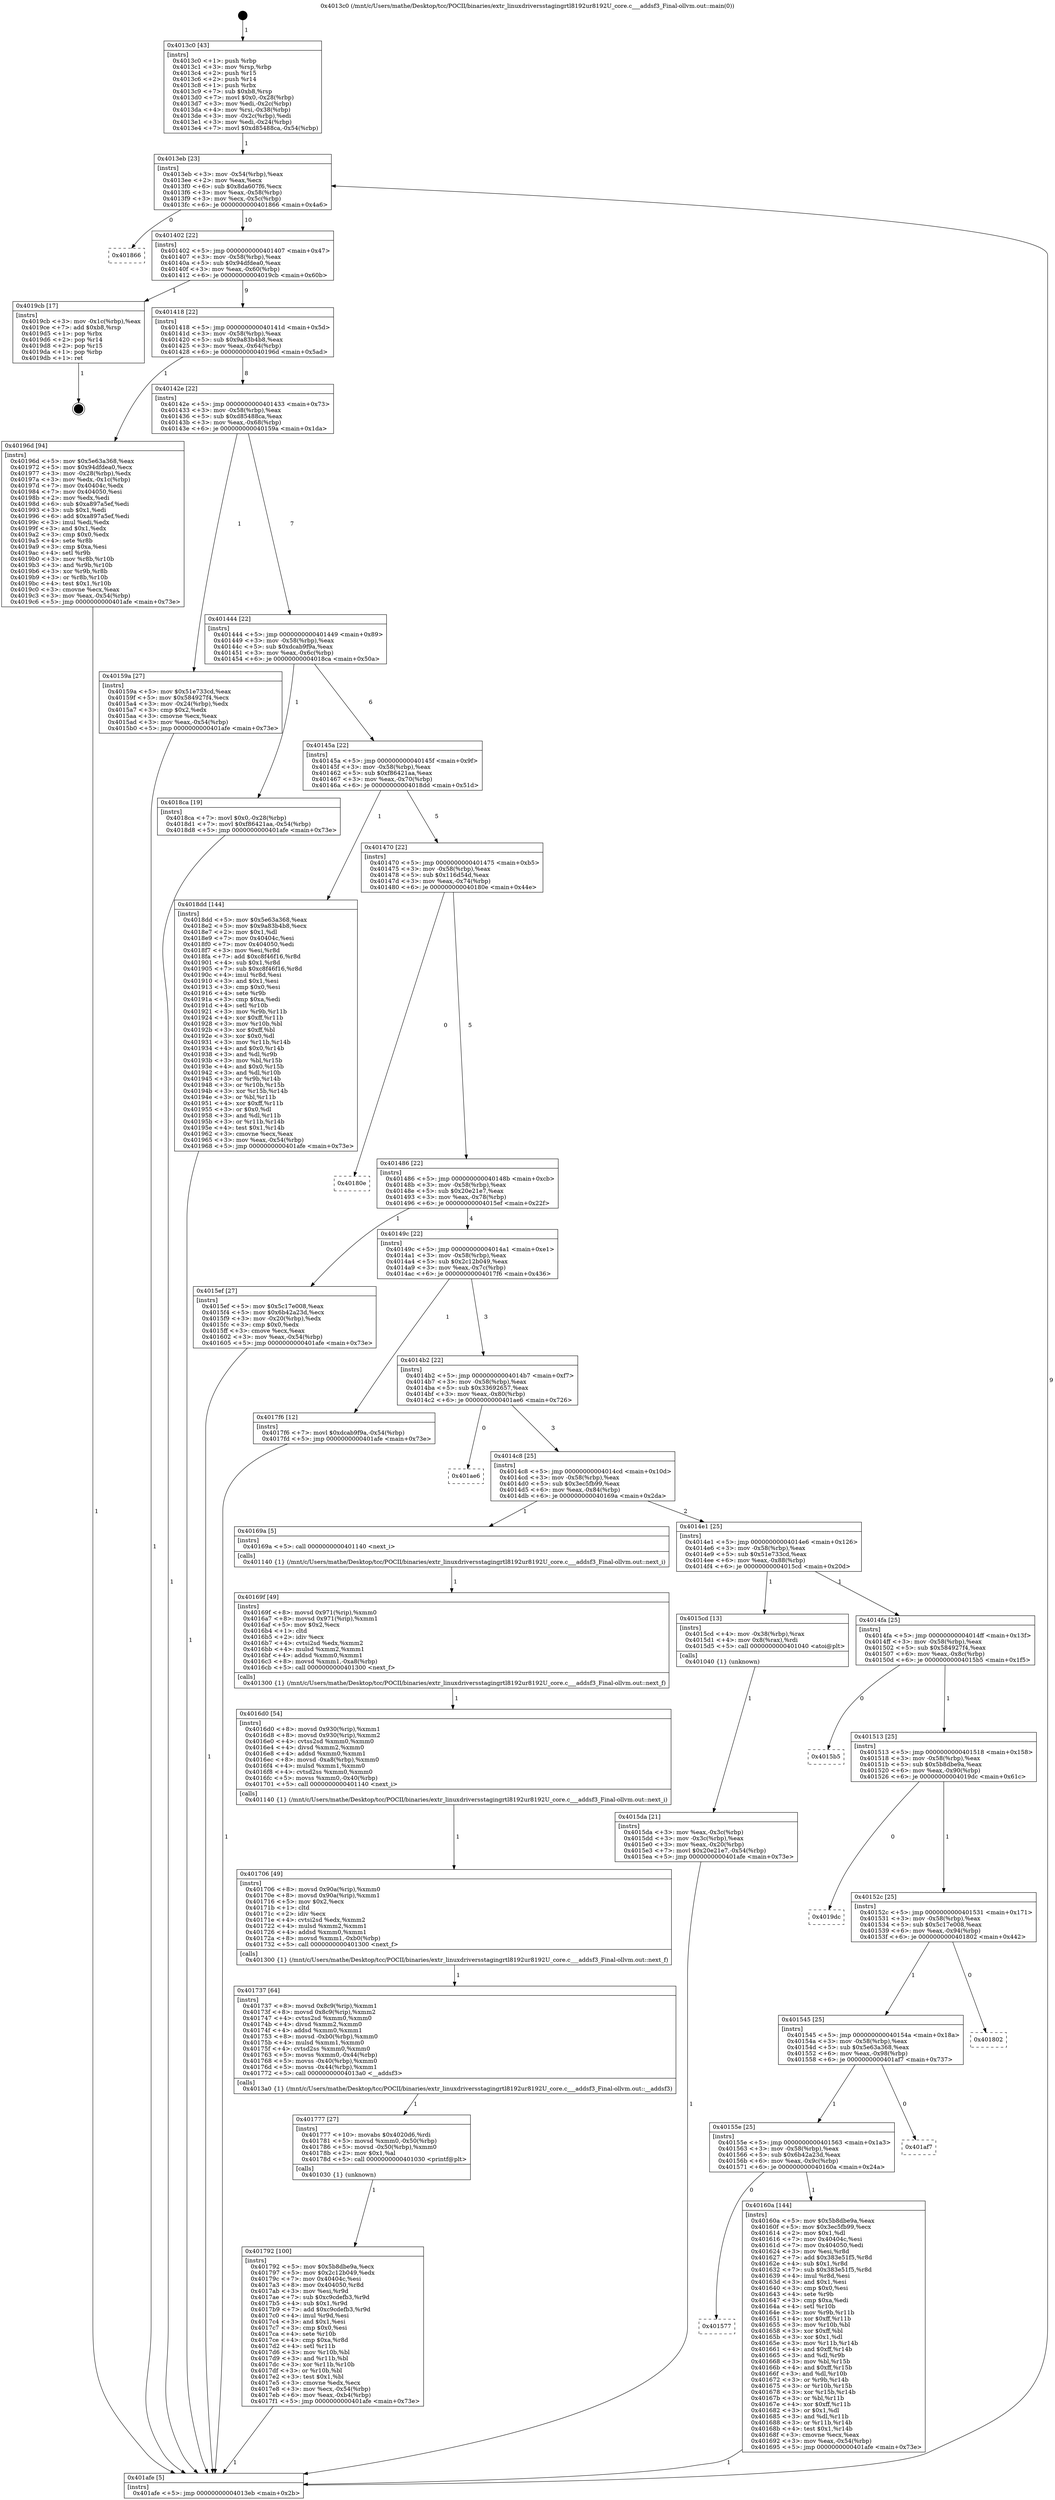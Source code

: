 digraph "0x4013c0" {
  label = "0x4013c0 (/mnt/c/Users/mathe/Desktop/tcc/POCII/binaries/extr_linuxdriversstagingrtl8192ur8192U_core.c___addsf3_Final-ollvm.out::main(0))"
  labelloc = "t"
  node[shape=record]

  Entry [label="",width=0.3,height=0.3,shape=circle,fillcolor=black,style=filled]
  "0x4013eb" [label="{
     0x4013eb [23]\l
     | [instrs]\l
     &nbsp;&nbsp;0x4013eb \<+3\>: mov -0x54(%rbp),%eax\l
     &nbsp;&nbsp;0x4013ee \<+2\>: mov %eax,%ecx\l
     &nbsp;&nbsp;0x4013f0 \<+6\>: sub $0x8da607f6,%ecx\l
     &nbsp;&nbsp;0x4013f6 \<+3\>: mov %eax,-0x58(%rbp)\l
     &nbsp;&nbsp;0x4013f9 \<+3\>: mov %ecx,-0x5c(%rbp)\l
     &nbsp;&nbsp;0x4013fc \<+6\>: je 0000000000401866 \<main+0x4a6\>\l
  }"]
  "0x401866" [label="{
     0x401866\l
  }", style=dashed]
  "0x401402" [label="{
     0x401402 [22]\l
     | [instrs]\l
     &nbsp;&nbsp;0x401402 \<+5\>: jmp 0000000000401407 \<main+0x47\>\l
     &nbsp;&nbsp;0x401407 \<+3\>: mov -0x58(%rbp),%eax\l
     &nbsp;&nbsp;0x40140a \<+5\>: sub $0x94dfdea0,%eax\l
     &nbsp;&nbsp;0x40140f \<+3\>: mov %eax,-0x60(%rbp)\l
     &nbsp;&nbsp;0x401412 \<+6\>: je 00000000004019cb \<main+0x60b\>\l
  }"]
  Exit [label="",width=0.3,height=0.3,shape=circle,fillcolor=black,style=filled,peripheries=2]
  "0x4019cb" [label="{
     0x4019cb [17]\l
     | [instrs]\l
     &nbsp;&nbsp;0x4019cb \<+3\>: mov -0x1c(%rbp),%eax\l
     &nbsp;&nbsp;0x4019ce \<+7\>: add $0xb8,%rsp\l
     &nbsp;&nbsp;0x4019d5 \<+1\>: pop %rbx\l
     &nbsp;&nbsp;0x4019d6 \<+2\>: pop %r14\l
     &nbsp;&nbsp;0x4019d8 \<+2\>: pop %r15\l
     &nbsp;&nbsp;0x4019da \<+1\>: pop %rbp\l
     &nbsp;&nbsp;0x4019db \<+1\>: ret\l
  }"]
  "0x401418" [label="{
     0x401418 [22]\l
     | [instrs]\l
     &nbsp;&nbsp;0x401418 \<+5\>: jmp 000000000040141d \<main+0x5d\>\l
     &nbsp;&nbsp;0x40141d \<+3\>: mov -0x58(%rbp),%eax\l
     &nbsp;&nbsp;0x401420 \<+5\>: sub $0x9a83b4b8,%eax\l
     &nbsp;&nbsp;0x401425 \<+3\>: mov %eax,-0x64(%rbp)\l
     &nbsp;&nbsp;0x401428 \<+6\>: je 000000000040196d \<main+0x5ad\>\l
  }"]
  "0x401792" [label="{
     0x401792 [100]\l
     | [instrs]\l
     &nbsp;&nbsp;0x401792 \<+5\>: mov $0x5b8dbe9a,%ecx\l
     &nbsp;&nbsp;0x401797 \<+5\>: mov $0x2c12b049,%edx\l
     &nbsp;&nbsp;0x40179c \<+7\>: mov 0x40404c,%esi\l
     &nbsp;&nbsp;0x4017a3 \<+8\>: mov 0x404050,%r8d\l
     &nbsp;&nbsp;0x4017ab \<+3\>: mov %esi,%r9d\l
     &nbsp;&nbsp;0x4017ae \<+7\>: sub $0xc9cdefb3,%r9d\l
     &nbsp;&nbsp;0x4017b5 \<+4\>: sub $0x1,%r9d\l
     &nbsp;&nbsp;0x4017b9 \<+7\>: add $0xc9cdefb3,%r9d\l
     &nbsp;&nbsp;0x4017c0 \<+4\>: imul %r9d,%esi\l
     &nbsp;&nbsp;0x4017c4 \<+3\>: and $0x1,%esi\l
     &nbsp;&nbsp;0x4017c7 \<+3\>: cmp $0x0,%esi\l
     &nbsp;&nbsp;0x4017ca \<+4\>: sete %r10b\l
     &nbsp;&nbsp;0x4017ce \<+4\>: cmp $0xa,%r8d\l
     &nbsp;&nbsp;0x4017d2 \<+4\>: setl %r11b\l
     &nbsp;&nbsp;0x4017d6 \<+3\>: mov %r10b,%bl\l
     &nbsp;&nbsp;0x4017d9 \<+3\>: and %r11b,%bl\l
     &nbsp;&nbsp;0x4017dc \<+3\>: xor %r11b,%r10b\l
     &nbsp;&nbsp;0x4017df \<+3\>: or %r10b,%bl\l
     &nbsp;&nbsp;0x4017e2 \<+3\>: test $0x1,%bl\l
     &nbsp;&nbsp;0x4017e5 \<+3\>: cmovne %edx,%ecx\l
     &nbsp;&nbsp;0x4017e8 \<+3\>: mov %ecx,-0x54(%rbp)\l
     &nbsp;&nbsp;0x4017eb \<+6\>: mov %eax,-0xb4(%rbp)\l
     &nbsp;&nbsp;0x4017f1 \<+5\>: jmp 0000000000401afe \<main+0x73e\>\l
  }"]
  "0x40196d" [label="{
     0x40196d [94]\l
     | [instrs]\l
     &nbsp;&nbsp;0x40196d \<+5\>: mov $0x5e63a368,%eax\l
     &nbsp;&nbsp;0x401972 \<+5\>: mov $0x94dfdea0,%ecx\l
     &nbsp;&nbsp;0x401977 \<+3\>: mov -0x28(%rbp),%edx\l
     &nbsp;&nbsp;0x40197a \<+3\>: mov %edx,-0x1c(%rbp)\l
     &nbsp;&nbsp;0x40197d \<+7\>: mov 0x40404c,%edx\l
     &nbsp;&nbsp;0x401984 \<+7\>: mov 0x404050,%esi\l
     &nbsp;&nbsp;0x40198b \<+2\>: mov %edx,%edi\l
     &nbsp;&nbsp;0x40198d \<+6\>: sub $0xa897a5ef,%edi\l
     &nbsp;&nbsp;0x401993 \<+3\>: sub $0x1,%edi\l
     &nbsp;&nbsp;0x401996 \<+6\>: add $0xa897a5ef,%edi\l
     &nbsp;&nbsp;0x40199c \<+3\>: imul %edi,%edx\l
     &nbsp;&nbsp;0x40199f \<+3\>: and $0x1,%edx\l
     &nbsp;&nbsp;0x4019a2 \<+3\>: cmp $0x0,%edx\l
     &nbsp;&nbsp;0x4019a5 \<+4\>: sete %r8b\l
     &nbsp;&nbsp;0x4019a9 \<+3\>: cmp $0xa,%esi\l
     &nbsp;&nbsp;0x4019ac \<+4\>: setl %r9b\l
     &nbsp;&nbsp;0x4019b0 \<+3\>: mov %r8b,%r10b\l
     &nbsp;&nbsp;0x4019b3 \<+3\>: and %r9b,%r10b\l
     &nbsp;&nbsp;0x4019b6 \<+3\>: xor %r9b,%r8b\l
     &nbsp;&nbsp;0x4019b9 \<+3\>: or %r8b,%r10b\l
     &nbsp;&nbsp;0x4019bc \<+4\>: test $0x1,%r10b\l
     &nbsp;&nbsp;0x4019c0 \<+3\>: cmovne %ecx,%eax\l
     &nbsp;&nbsp;0x4019c3 \<+3\>: mov %eax,-0x54(%rbp)\l
     &nbsp;&nbsp;0x4019c6 \<+5\>: jmp 0000000000401afe \<main+0x73e\>\l
  }"]
  "0x40142e" [label="{
     0x40142e [22]\l
     | [instrs]\l
     &nbsp;&nbsp;0x40142e \<+5\>: jmp 0000000000401433 \<main+0x73\>\l
     &nbsp;&nbsp;0x401433 \<+3\>: mov -0x58(%rbp),%eax\l
     &nbsp;&nbsp;0x401436 \<+5\>: sub $0xd85488ca,%eax\l
     &nbsp;&nbsp;0x40143b \<+3\>: mov %eax,-0x68(%rbp)\l
     &nbsp;&nbsp;0x40143e \<+6\>: je 000000000040159a \<main+0x1da\>\l
  }"]
  "0x401777" [label="{
     0x401777 [27]\l
     | [instrs]\l
     &nbsp;&nbsp;0x401777 \<+10\>: movabs $0x4020d6,%rdi\l
     &nbsp;&nbsp;0x401781 \<+5\>: movsd %xmm0,-0x50(%rbp)\l
     &nbsp;&nbsp;0x401786 \<+5\>: movsd -0x50(%rbp),%xmm0\l
     &nbsp;&nbsp;0x40178b \<+2\>: mov $0x1,%al\l
     &nbsp;&nbsp;0x40178d \<+5\>: call 0000000000401030 \<printf@plt\>\l
     | [calls]\l
     &nbsp;&nbsp;0x401030 \{1\} (unknown)\l
  }"]
  "0x40159a" [label="{
     0x40159a [27]\l
     | [instrs]\l
     &nbsp;&nbsp;0x40159a \<+5\>: mov $0x51e733cd,%eax\l
     &nbsp;&nbsp;0x40159f \<+5\>: mov $0x584927f4,%ecx\l
     &nbsp;&nbsp;0x4015a4 \<+3\>: mov -0x24(%rbp),%edx\l
     &nbsp;&nbsp;0x4015a7 \<+3\>: cmp $0x2,%edx\l
     &nbsp;&nbsp;0x4015aa \<+3\>: cmovne %ecx,%eax\l
     &nbsp;&nbsp;0x4015ad \<+3\>: mov %eax,-0x54(%rbp)\l
     &nbsp;&nbsp;0x4015b0 \<+5\>: jmp 0000000000401afe \<main+0x73e\>\l
  }"]
  "0x401444" [label="{
     0x401444 [22]\l
     | [instrs]\l
     &nbsp;&nbsp;0x401444 \<+5\>: jmp 0000000000401449 \<main+0x89\>\l
     &nbsp;&nbsp;0x401449 \<+3\>: mov -0x58(%rbp),%eax\l
     &nbsp;&nbsp;0x40144c \<+5\>: sub $0xdcab9f9a,%eax\l
     &nbsp;&nbsp;0x401451 \<+3\>: mov %eax,-0x6c(%rbp)\l
     &nbsp;&nbsp;0x401454 \<+6\>: je 00000000004018ca \<main+0x50a\>\l
  }"]
  "0x401afe" [label="{
     0x401afe [5]\l
     | [instrs]\l
     &nbsp;&nbsp;0x401afe \<+5\>: jmp 00000000004013eb \<main+0x2b\>\l
  }"]
  "0x4013c0" [label="{
     0x4013c0 [43]\l
     | [instrs]\l
     &nbsp;&nbsp;0x4013c0 \<+1\>: push %rbp\l
     &nbsp;&nbsp;0x4013c1 \<+3\>: mov %rsp,%rbp\l
     &nbsp;&nbsp;0x4013c4 \<+2\>: push %r15\l
     &nbsp;&nbsp;0x4013c6 \<+2\>: push %r14\l
     &nbsp;&nbsp;0x4013c8 \<+1\>: push %rbx\l
     &nbsp;&nbsp;0x4013c9 \<+7\>: sub $0xb8,%rsp\l
     &nbsp;&nbsp;0x4013d0 \<+7\>: movl $0x0,-0x28(%rbp)\l
     &nbsp;&nbsp;0x4013d7 \<+3\>: mov %edi,-0x2c(%rbp)\l
     &nbsp;&nbsp;0x4013da \<+4\>: mov %rsi,-0x38(%rbp)\l
     &nbsp;&nbsp;0x4013de \<+3\>: mov -0x2c(%rbp),%edi\l
     &nbsp;&nbsp;0x4013e1 \<+3\>: mov %edi,-0x24(%rbp)\l
     &nbsp;&nbsp;0x4013e4 \<+7\>: movl $0xd85488ca,-0x54(%rbp)\l
  }"]
  "0x401737" [label="{
     0x401737 [64]\l
     | [instrs]\l
     &nbsp;&nbsp;0x401737 \<+8\>: movsd 0x8c9(%rip),%xmm1\l
     &nbsp;&nbsp;0x40173f \<+8\>: movsd 0x8c9(%rip),%xmm2\l
     &nbsp;&nbsp;0x401747 \<+4\>: cvtss2sd %xmm0,%xmm0\l
     &nbsp;&nbsp;0x40174b \<+4\>: divsd %xmm2,%xmm0\l
     &nbsp;&nbsp;0x40174f \<+4\>: addsd %xmm0,%xmm1\l
     &nbsp;&nbsp;0x401753 \<+8\>: movsd -0xb0(%rbp),%xmm0\l
     &nbsp;&nbsp;0x40175b \<+4\>: mulsd %xmm1,%xmm0\l
     &nbsp;&nbsp;0x40175f \<+4\>: cvtsd2ss %xmm0,%xmm0\l
     &nbsp;&nbsp;0x401763 \<+5\>: movss %xmm0,-0x44(%rbp)\l
     &nbsp;&nbsp;0x401768 \<+5\>: movss -0x40(%rbp),%xmm0\l
     &nbsp;&nbsp;0x40176d \<+5\>: movss -0x44(%rbp),%xmm1\l
     &nbsp;&nbsp;0x401772 \<+5\>: call 00000000004013a0 \<__addsf3\>\l
     | [calls]\l
     &nbsp;&nbsp;0x4013a0 \{1\} (/mnt/c/Users/mathe/Desktop/tcc/POCII/binaries/extr_linuxdriversstagingrtl8192ur8192U_core.c___addsf3_Final-ollvm.out::__addsf3)\l
  }"]
  "0x4018ca" [label="{
     0x4018ca [19]\l
     | [instrs]\l
     &nbsp;&nbsp;0x4018ca \<+7\>: movl $0x0,-0x28(%rbp)\l
     &nbsp;&nbsp;0x4018d1 \<+7\>: movl $0xf86421aa,-0x54(%rbp)\l
     &nbsp;&nbsp;0x4018d8 \<+5\>: jmp 0000000000401afe \<main+0x73e\>\l
  }"]
  "0x40145a" [label="{
     0x40145a [22]\l
     | [instrs]\l
     &nbsp;&nbsp;0x40145a \<+5\>: jmp 000000000040145f \<main+0x9f\>\l
     &nbsp;&nbsp;0x40145f \<+3\>: mov -0x58(%rbp),%eax\l
     &nbsp;&nbsp;0x401462 \<+5\>: sub $0xf86421aa,%eax\l
     &nbsp;&nbsp;0x401467 \<+3\>: mov %eax,-0x70(%rbp)\l
     &nbsp;&nbsp;0x40146a \<+6\>: je 00000000004018dd \<main+0x51d\>\l
  }"]
  "0x401706" [label="{
     0x401706 [49]\l
     | [instrs]\l
     &nbsp;&nbsp;0x401706 \<+8\>: movsd 0x90a(%rip),%xmm0\l
     &nbsp;&nbsp;0x40170e \<+8\>: movsd 0x90a(%rip),%xmm1\l
     &nbsp;&nbsp;0x401716 \<+5\>: mov $0x2,%ecx\l
     &nbsp;&nbsp;0x40171b \<+1\>: cltd\l
     &nbsp;&nbsp;0x40171c \<+2\>: idiv %ecx\l
     &nbsp;&nbsp;0x40171e \<+4\>: cvtsi2sd %edx,%xmm2\l
     &nbsp;&nbsp;0x401722 \<+4\>: mulsd %xmm2,%xmm1\l
     &nbsp;&nbsp;0x401726 \<+4\>: addsd %xmm0,%xmm1\l
     &nbsp;&nbsp;0x40172a \<+8\>: movsd %xmm1,-0xb0(%rbp)\l
     &nbsp;&nbsp;0x401732 \<+5\>: call 0000000000401300 \<next_f\>\l
     | [calls]\l
     &nbsp;&nbsp;0x401300 \{1\} (/mnt/c/Users/mathe/Desktop/tcc/POCII/binaries/extr_linuxdriversstagingrtl8192ur8192U_core.c___addsf3_Final-ollvm.out::next_f)\l
  }"]
  "0x4018dd" [label="{
     0x4018dd [144]\l
     | [instrs]\l
     &nbsp;&nbsp;0x4018dd \<+5\>: mov $0x5e63a368,%eax\l
     &nbsp;&nbsp;0x4018e2 \<+5\>: mov $0x9a83b4b8,%ecx\l
     &nbsp;&nbsp;0x4018e7 \<+2\>: mov $0x1,%dl\l
     &nbsp;&nbsp;0x4018e9 \<+7\>: mov 0x40404c,%esi\l
     &nbsp;&nbsp;0x4018f0 \<+7\>: mov 0x404050,%edi\l
     &nbsp;&nbsp;0x4018f7 \<+3\>: mov %esi,%r8d\l
     &nbsp;&nbsp;0x4018fa \<+7\>: add $0xc8f46f16,%r8d\l
     &nbsp;&nbsp;0x401901 \<+4\>: sub $0x1,%r8d\l
     &nbsp;&nbsp;0x401905 \<+7\>: sub $0xc8f46f16,%r8d\l
     &nbsp;&nbsp;0x40190c \<+4\>: imul %r8d,%esi\l
     &nbsp;&nbsp;0x401910 \<+3\>: and $0x1,%esi\l
     &nbsp;&nbsp;0x401913 \<+3\>: cmp $0x0,%esi\l
     &nbsp;&nbsp;0x401916 \<+4\>: sete %r9b\l
     &nbsp;&nbsp;0x40191a \<+3\>: cmp $0xa,%edi\l
     &nbsp;&nbsp;0x40191d \<+4\>: setl %r10b\l
     &nbsp;&nbsp;0x401921 \<+3\>: mov %r9b,%r11b\l
     &nbsp;&nbsp;0x401924 \<+4\>: xor $0xff,%r11b\l
     &nbsp;&nbsp;0x401928 \<+3\>: mov %r10b,%bl\l
     &nbsp;&nbsp;0x40192b \<+3\>: xor $0xff,%bl\l
     &nbsp;&nbsp;0x40192e \<+3\>: xor $0x0,%dl\l
     &nbsp;&nbsp;0x401931 \<+3\>: mov %r11b,%r14b\l
     &nbsp;&nbsp;0x401934 \<+4\>: and $0x0,%r14b\l
     &nbsp;&nbsp;0x401938 \<+3\>: and %dl,%r9b\l
     &nbsp;&nbsp;0x40193b \<+3\>: mov %bl,%r15b\l
     &nbsp;&nbsp;0x40193e \<+4\>: and $0x0,%r15b\l
     &nbsp;&nbsp;0x401942 \<+3\>: and %dl,%r10b\l
     &nbsp;&nbsp;0x401945 \<+3\>: or %r9b,%r14b\l
     &nbsp;&nbsp;0x401948 \<+3\>: or %r10b,%r15b\l
     &nbsp;&nbsp;0x40194b \<+3\>: xor %r15b,%r14b\l
     &nbsp;&nbsp;0x40194e \<+3\>: or %bl,%r11b\l
     &nbsp;&nbsp;0x401951 \<+4\>: xor $0xff,%r11b\l
     &nbsp;&nbsp;0x401955 \<+3\>: or $0x0,%dl\l
     &nbsp;&nbsp;0x401958 \<+3\>: and %dl,%r11b\l
     &nbsp;&nbsp;0x40195b \<+3\>: or %r11b,%r14b\l
     &nbsp;&nbsp;0x40195e \<+4\>: test $0x1,%r14b\l
     &nbsp;&nbsp;0x401962 \<+3\>: cmovne %ecx,%eax\l
     &nbsp;&nbsp;0x401965 \<+3\>: mov %eax,-0x54(%rbp)\l
     &nbsp;&nbsp;0x401968 \<+5\>: jmp 0000000000401afe \<main+0x73e\>\l
  }"]
  "0x401470" [label="{
     0x401470 [22]\l
     | [instrs]\l
     &nbsp;&nbsp;0x401470 \<+5\>: jmp 0000000000401475 \<main+0xb5\>\l
     &nbsp;&nbsp;0x401475 \<+3\>: mov -0x58(%rbp),%eax\l
     &nbsp;&nbsp;0x401478 \<+5\>: sub $0x116d54d,%eax\l
     &nbsp;&nbsp;0x40147d \<+3\>: mov %eax,-0x74(%rbp)\l
     &nbsp;&nbsp;0x401480 \<+6\>: je 000000000040180e \<main+0x44e\>\l
  }"]
  "0x4016d0" [label="{
     0x4016d0 [54]\l
     | [instrs]\l
     &nbsp;&nbsp;0x4016d0 \<+8\>: movsd 0x930(%rip),%xmm1\l
     &nbsp;&nbsp;0x4016d8 \<+8\>: movsd 0x930(%rip),%xmm2\l
     &nbsp;&nbsp;0x4016e0 \<+4\>: cvtss2sd %xmm0,%xmm0\l
     &nbsp;&nbsp;0x4016e4 \<+4\>: divsd %xmm2,%xmm0\l
     &nbsp;&nbsp;0x4016e8 \<+4\>: addsd %xmm0,%xmm1\l
     &nbsp;&nbsp;0x4016ec \<+8\>: movsd -0xa8(%rbp),%xmm0\l
     &nbsp;&nbsp;0x4016f4 \<+4\>: mulsd %xmm1,%xmm0\l
     &nbsp;&nbsp;0x4016f8 \<+4\>: cvtsd2ss %xmm0,%xmm0\l
     &nbsp;&nbsp;0x4016fc \<+5\>: movss %xmm0,-0x40(%rbp)\l
     &nbsp;&nbsp;0x401701 \<+5\>: call 0000000000401140 \<next_i\>\l
     | [calls]\l
     &nbsp;&nbsp;0x401140 \{1\} (/mnt/c/Users/mathe/Desktop/tcc/POCII/binaries/extr_linuxdriversstagingrtl8192ur8192U_core.c___addsf3_Final-ollvm.out::next_i)\l
  }"]
  "0x40180e" [label="{
     0x40180e\l
  }", style=dashed]
  "0x401486" [label="{
     0x401486 [22]\l
     | [instrs]\l
     &nbsp;&nbsp;0x401486 \<+5\>: jmp 000000000040148b \<main+0xcb\>\l
     &nbsp;&nbsp;0x40148b \<+3\>: mov -0x58(%rbp),%eax\l
     &nbsp;&nbsp;0x40148e \<+5\>: sub $0x20e21e7,%eax\l
     &nbsp;&nbsp;0x401493 \<+3\>: mov %eax,-0x78(%rbp)\l
     &nbsp;&nbsp;0x401496 \<+6\>: je 00000000004015ef \<main+0x22f\>\l
  }"]
  "0x40169f" [label="{
     0x40169f [49]\l
     | [instrs]\l
     &nbsp;&nbsp;0x40169f \<+8\>: movsd 0x971(%rip),%xmm0\l
     &nbsp;&nbsp;0x4016a7 \<+8\>: movsd 0x971(%rip),%xmm1\l
     &nbsp;&nbsp;0x4016af \<+5\>: mov $0x2,%ecx\l
     &nbsp;&nbsp;0x4016b4 \<+1\>: cltd\l
     &nbsp;&nbsp;0x4016b5 \<+2\>: idiv %ecx\l
     &nbsp;&nbsp;0x4016b7 \<+4\>: cvtsi2sd %edx,%xmm2\l
     &nbsp;&nbsp;0x4016bb \<+4\>: mulsd %xmm2,%xmm1\l
     &nbsp;&nbsp;0x4016bf \<+4\>: addsd %xmm0,%xmm1\l
     &nbsp;&nbsp;0x4016c3 \<+8\>: movsd %xmm1,-0xa8(%rbp)\l
     &nbsp;&nbsp;0x4016cb \<+5\>: call 0000000000401300 \<next_f\>\l
     | [calls]\l
     &nbsp;&nbsp;0x401300 \{1\} (/mnt/c/Users/mathe/Desktop/tcc/POCII/binaries/extr_linuxdriversstagingrtl8192ur8192U_core.c___addsf3_Final-ollvm.out::next_f)\l
  }"]
  "0x4015ef" [label="{
     0x4015ef [27]\l
     | [instrs]\l
     &nbsp;&nbsp;0x4015ef \<+5\>: mov $0x5c17e008,%eax\l
     &nbsp;&nbsp;0x4015f4 \<+5\>: mov $0x6b42a23d,%ecx\l
     &nbsp;&nbsp;0x4015f9 \<+3\>: mov -0x20(%rbp),%edx\l
     &nbsp;&nbsp;0x4015fc \<+3\>: cmp $0x0,%edx\l
     &nbsp;&nbsp;0x4015ff \<+3\>: cmove %ecx,%eax\l
     &nbsp;&nbsp;0x401602 \<+3\>: mov %eax,-0x54(%rbp)\l
     &nbsp;&nbsp;0x401605 \<+5\>: jmp 0000000000401afe \<main+0x73e\>\l
  }"]
  "0x40149c" [label="{
     0x40149c [22]\l
     | [instrs]\l
     &nbsp;&nbsp;0x40149c \<+5\>: jmp 00000000004014a1 \<main+0xe1\>\l
     &nbsp;&nbsp;0x4014a1 \<+3\>: mov -0x58(%rbp),%eax\l
     &nbsp;&nbsp;0x4014a4 \<+5\>: sub $0x2c12b049,%eax\l
     &nbsp;&nbsp;0x4014a9 \<+3\>: mov %eax,-0x7c(%rbp)\l
     &nbsp;&nbsp;0x4014ac \<+6\>: je 00000000004017f6 \<main+0x436\>\l
  }"]
  "0x401577" [label="{
     0x401577\l
  }", style=dashed]
  "0x4017f6" [label="{
     0x4017f6 [12]\l
     | [instrs]\l
     &nbsp;&nbsp;0x4017f6 \<+7\>: movl $0xdcab9f9a,-0x54(%rbp)\l
     &nbsp;&nbsp;0x4017fd \<+5\>: jmp 0000000000401afe \<main+0x73e\>\l
  }"]
  "0x4014b2" [label="{
     0x4014b2 [22]\l
     | [instrs]\l
     &nbsp;&nbsp;0x4014b2 \<+5\>: jmp 00000000004014b7 \<main+0xf7\>\l
     &nbsp;&nbsp;0x4014b7 \<+3\>: mov -0x58(%rbp),%eax\l
     &nbsp;&nbsp;0x4014ba \<+5\>: sub $0x33692657,%eax\l
     &nbsp;&nbsp;0x4014bf \<+3\>: mov %eax,-0x80(%rbp)\l
     &nbsp;&nbsp;0x4014c2 \<+6\>: je 0000000000401ae6 \<main+0x726\>\l
  }"]
  "0x40160a" [label="{
     0x40160a [144]\l
     | [instrs]\l
     &nbsp;&nbsp;0x40160a \<+5\>: mov $0x5b8dbe9a,%eax\l
     &nbsp;&nbsp;0x40160f \<+5\>: mov $0x3ec5fb99,%ecx\l
     &nbsp;&nbsp;0x401614 \<+2\>: mov $0x1,%dl\l
     &nbsp;&nbsp;0x401616 \<+7\>: mov 0x40404c,%esi\l
     &nbsp;&nbsp;0x40161d \<+7\>: mov 0x404050,%edi\l
     &nbsp;&nbsp;0x401624 \<+3\>: mov %esi,%r8d\l
     &nbsp;&nbsp;0x401627 \<+7\>: add $0x383e51f5,%r8d\l
     &nbsp;&nbsp;0x40162e \<+4\>: sub $0x1,%r8d\l
     &nbsp;&nbsp;0x401632 \<+7\>: sub $0x383e51f5,%r8d\l
     &nbsp;&nbsp;0x401639 \<+4\>: imul %r8d,%esi\l
     &nbsp;&nbsp;0x40163d \<+3\>: and $0x1,%esi\l
     &nbsp;&nbsp;0x401640 \<+3\>: cmp $0x0,%esi\l
     &nbsp;&nbsp;0x401643 \<+4\>: sete %r9b\l
     &nbsp;&nbsp;0x401647 \<+3\>: cmp $0xa,%edi\l
     &nbsp;&nbsp;0x40164a \<+4\>: setl %r10b\l
     &nbsp;&nbsp;0x40164e \<+3\>: mov %r9b,%r11b\l
     &nbsp;&nbsp;0x401651 \<+4\>: xor $0xff,%r11b\l
     &nbsp;&nbsp;0x401655 \<+3\>: mov %r10b,%bl\l
     &nbsp;&nbsp;0x401658 \<+3\>: xor $0xff,%bl\l
     &nbsp;&nbsp;0x40165b \<+3\>: xor $0x1,%dl\l
     &nbsp;&nbsp;0x40165e \<+3\>: mov %r11b,%r14b\l
     &nbsp;&nbsp;0x401661 \<+4\>: and $0xff,%r14b\l
     &nbsp;&nbsp;0x401665 \<+3\>: and %dl,%r9b\l
     &nbsp;&nbsp;0x401668 \<+3\>: mov %bl,%r15b\l
     &nbsp;&nbsp;0x40166b \<+4\>: and $0xff,%r15b\l
     &nbsp;&nbsp;0x40166f \<+3\>: and %dl,%r10b\l
     &nbsp;&nbsp;0x401672 \<+3\>: or %r9b,%r14b\l
     &nbsp;&nbsp;0x401675 \<+3\>: or %r10b,%r15b\l
     &nbsp;&nbsp;0x401678 \<+3\>: xor %r15b,%r14b\l
     &nbsp;&nbsp;0x40167b \<+3\>: or %bl,%r11b\l
     &nbsp;&nbsp;0x40167e \<+4\>: xor $0xff,%r11b\l
     &nbsp;&nbsp;0x401682 \<+3\>: or $0x1,%dl\l
     &nbsp;&nbsp;0x401685 \<+3\>: and %dl,%r11b\l
     &nbsp;&nbsp;0x401688 \<+3\>: or %r11b,%r14b\l
     &nbsp;&nbsp;0x40168b \<+4\>: test $0x1,%r14b\l
     &nbsp;&nbsp;0x40168f \<+3\>: cmovne %ecx,%eax\l
     &nbsp;&nbsp;0x401692 \<+3\>: mov %eax,-0x54(%rbp)\l
     &nbsp;&nbsp;0x401695 \<+5\>: jmp 0000000000401afe \<main+0x73e\>\l
  }"]
  "0x401ae6" [label="{
     0x401ae6\l
  }", style=dashed]
  "0x4014c8" [label="{
     0x4014c8 [25]\l
     | [instrs]\l
     &nbsp;&nbsp;0x4014c8 \<+5\>: jmp 00000000004014cd \<main+0x10d\>\l
     &nbsp;&nbsp;0x4014cd \<+3\>: mov -0x58(%rbp),%eax\l
     &nbsp;&nbsp;0x4014d0 \<+5\>: sub $0x3ec5fb99,%eax\l
     &nbsp;&nbsp;0x4014d5 \<+6\>: mov %eax,-0x84(%rbp)\l
     &nbsp;&nbsp;0x4014db \<+6\>: je 000000000040169a \<main+0x2da\>\l
  }"]
  "0x40155e" [label="{
     0x40155e [25]\l
     | [instrs]\l
     &nbsp;&nbsp;0x40155e \<+5\>: jmp 0000000000401563 \<main+0x1a3\>\l
     &nbsp;&nbsp;0x401563 \<+3\>: mov -0x58(%rbp),%eax\l
     &nbsp;&nbsp;0x401566 \<+5\>: sub $0x6b42a23d,%eax\l
     &nbsp;&nbsp;0x40156b \<+6\>: mov %eax,-0x9c(%rbp)\l
     &nbsp;&nbsp;0x401571 \<+6\>: je 000000000040160a \<main+0x24a\>\l
  }"]
  "0x40169a" [label="{
     0x40169a [5]\l
     | [instrs]\l
     &nbsp;&nbsp;0x40169a \<+5\>: call 0000000000401140 \<next_i\>\l
     | [calls]\l
     &nbsp;&nbsp;0x401140 \{1\} (/mnt/c/Users/mathe/Desktop/tcc/POCII/binaries/extr_linuxdriversstagingrtl8192ur8192U_core.c___addsf3_Final-ollvm.out::next_i)\l
  }"]
  "0x4014e1" [label="{
     0x4014e1 [25]\l
     | [instrs]\l
     &nbsp;&nbsp;0x4014e1 \<+5\>: jmp 00000000004014e6 \<main+0x126\>\l
     &nbsp;&nbsp;0x4014e6 \<+3\>: mov -0x58(%rbp),%eax\l
     &nbsp;&nbsp;0x4014e9 \<+5\>: sub $0x51e733cd,%eax\l
     &nbsp;&nbsp;0x4014ee \<+6\>: mov %eax,-0x88(%rbp)\l
     &nbsp;&nbsp;0x4014f4 \<+6\>: je 00000000004015cd \<main+0x20d\>\l
  }"]
  "0x401af7" [label="{
     0x401af7\l
  }", style=dashed]
  "0x4015cd" [label="{
     0x4015cd [13]\l
     | [instrs]\l
     &nbsp;&nbsp;0x4015cd \<+4\>: mov -0x38(%rbp),%rax\l
     &nbsp;&nbsp;0x4015d1 \<+4\>: mov 0x8(%rax),%rdi\l
     &nbsp;&nbsp;0x4015d5 \<+5\>: call 0000000000401040 \<atoi@plt\>\l
     | [calls]\l
     &nbsp;&nbsp;0x401040 \{1\} (unknown)\l
  }"]
  "0x4014fa" [label="{
     0x4014fa [25]\l
     | [instrs]\l
     &nbsp;&nbsp;0x4014fa \<+5\>: jmp 00000000004014ff \<main+0x13f\>\l
     &nbsp;&nbsp;0x4014ff \<+3\>: mov -0x58(%rbp),%eax\l
     &nbsp;&nbsp;0x401502 \<+5\>: sub $0x584927f4,%eax\l
     &nbsp;&nbsp;0x401507 \<+6\>: mov %eax,-0x8c(%rbp)\l
     &nbsp;&nbsp;0x40150d \<+6\>: je 00000000004015b5 \<main+0x1f5\>\l
  }"]
  "0x4015da" [label="{
     0x4015da [21]\l
     | [instrs]\l
     &nbsp;&nbsp;0x4015da \<+3\>: mov %eax,-0x3c(%rbp)\l
     &nbsp;&nbsp;0x4015dd \<+3\>: mov -0x3c(%rbp),%eax\l
     &nbsp;&nbsp;0x4015e0 \<+3\>: mov %eax,-0x20(%rbp)\l
     &nbsp;&nbsp;0x4015e3 \<+7\>: movl $0x20e21e7,-0x54(%rbp)\l
     &nbsp;&nbsp;0x4015ea \<+5\>: jmp 0000000000401afe \<main+0x73e\>\l
  }"]
  "0x401545" [label="{
     0x401545 [25]\l
     | [instrs]\l
     &nbsp;&nbsp;0x401545 \<+5\>: jmp 000000000040154a \<main+0x18a\>\l
     &nbsp;&nbsp;0x40154a \<+3\>: mov -0x58(%rbp),%eax\l
     &nbsp;&nbsp;0x40154d \<+5\>: sub $0x5e63a368,%eax\l
     &nbsp;&nbsp;0x401552 \<+6\>: mov %eax,-0x98(%rbp)\l
     &nbsp;&nbsp;0x401558 \<+6\>: je 0000000000401af7 \<main+0x737\>\l
  }"]
  "0x4015b5" [label="{
     0x4015b5\l
  }", style=dashed]
  "0x401513" [label="{
     0x401513 [25]\l
     | [instrs]\l
     &nbsp;&nbsp;0x401513 \<+5\>: jmp 0000000000401518 \<main+0x158\>\l
     &nbsp;&nbsp;0x401518 \<+3\>: mov -0x58(%rbp),%eax\l
     &nbsp;&nbsp;0x40151b \<+5\>: sub $0x5b8dbe9a,%eax\l
     &nbsp;&nbsp;0x401520 \<+6\>: mov %eax,-0x90(%rbp)\l
     &nbsp;&nbsp;0x401526 \<+6\>: je 00000000004019dc \<main+0x61c\>\l
  }"]
  "0x401802" [label="{
     0x401802\l
  }", style=dashed]
  "0x4019dc" [label="{
     0x4019dc\l
  }", style=dashed]
  "0x40152c" [label="{
     0x40152c [25]\l
     | [instrs]\l
     &nbsp;&nbsp;0x40152c \<+5\>: jmp 0000000000401531 \<main+0x171\>\l
     &nbsp;&nbsp;0x401531 \<+3\>: mov -0x58(%rbp),%eax\l
     &nbsp;&nbsp;0x401534 \<+5\>: sub $0x5c17e008,%eax\l
     &nbsp;&nbsp;0x401539 \<+6\>: mov %eax,-0x94(%rbp)\l
     &nbsp;&nbsp;0x40153f \<+6\>: je 0000000000401802 \<main+0x442\>\l
  }"]
  Entry -> "0x4013c0" [label=" 1"]
  "0x4013eb" -> "0x401866" [label=" 0"]
  "0x4013eb" -> "0x401402" [label=" 10"]
  "0x4019cb" -> Exit [label=" 1"]
  "0x401402" -> "0x4019cb" [label=" 1"]
  "0x401402" -> "0x401418" [label=" 9"]
  "0x40196d" -> "0x401afe" [label=" 1"]
  "0x401418" -> "0x40196d" [label=" 1"]
  "0x401418" -> "0x40142e" [label=" 8"]
  "0x4018dd" -> "0x401afe" [label=" 1"]
  "0x40142e" -> "0x40159a" [label=" 1"]
  "0x40142e" -> "0x401444" [label=" 7"]
  "0x40159a" -> "0x401afe" [label=" 1"]
  "0x4013c0" -> "0x4013eb" [label=" 1"]
  "0x401afe" -> "0x4013eb" [label=" 9"]
  "0x4018ca" -> "0x401afe" [label=" 1"]
  "0x401444" -> "0x4018ca" [label=" 1"]
  "0x401444" -> "0x40145a" [label=" 6"]
  "0x4017f6" -> "0x401afe" [label=" 1"]
  "0x40145a" -> "0x4018dd" [label=" 1"]
  "0x40145a" -> "0x401470" [label=" 5"]
  "0x401792" -> "0x401afe" [label=" 1"]
  "0x401470" -> "0x40180e" [label=" 0"]
  "0x401470" -> "0x401486" [label=" 5"]
  "0x401777" -> "0x401792" [label=" 1"]
  "0x401486" -> "0x4015ef" [label=" 1"]
  "0x401486" -> "0x40149c" [label=" 4"]
  "0x401737" -> "0x401777" [label=" 1"]
  "0x40149c" -> "0x4017f6" [label=" 1"]
  "0x40149c" -> "0x4014b2" [label=" 3"]
  "0x401706" -> "0x401737" [label=" 1"]
  "0x4014b2" -> "0x401ae6" [label=" 0"]
  "0x4014b2" -> "0x4014c8" [label=" 3"]
  "0x4016d0" -> "0x401706" [label=" 1"]
  "0x4014c8" -> "0x40169a" [label=" 1"]
  "0x4014c8" -> "0x4014e1" [label=" 2"]
  "0x40169a" -> "0x40169f" [label=" 1"]
  "0x4014e1" -> "0x4015cd" [label=" 1"]
  "0x4014e1" -> "0x4014fa" [label=" 1"]
  "0x4015cd" -> "0x4015da" [label=" 1"]
  "0x4015da" -> "0x401afe" [label=" 1"]
  "0x4015ef" -> "0x401afe" [label=" 1"]
  "0x40160a" -> "0x401afe" [label=" 1"]
  "0x4014fa" -> "0x4015b5" [label=" 0"]
  "0x4014fa" -> "0x401513" [label=" 1"]
  "0x40155e" -> "0x40160a" [label=" 1"]
  "0x401513" -> "0x4019dc" [label=" 0"]
  "0x401513" -> "0x40152c" [label=" 1"]
  "0x40169f" -> "0x4016d0" [label=" 1"]
  "0x40152c" -> "0x401802" [label=" 0"]
  "0x40152c" -> "0x401545" [label=" 1"]
  "0x40155e" -> "0x401577" [label=" 0"]
  "0x401545" -> "0x401af7" [label=" 0"]
  "0x401545" -> "0x40155e" [label=" 1"]
}
